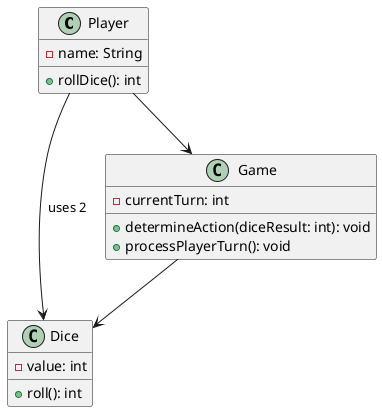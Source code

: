 @startuml
class Player {
    - name: String
    + rollDice(): int
}

class Dice {
    - value: int
    + roll(): int
}

class Game {
    - currentTurn: int
    + determineAction(diceResult: int): void
    + processPlayerTurn(): void
}

Player --> Game
Player --> Dice : "uses 2"
Game --> Dice
@enduml
